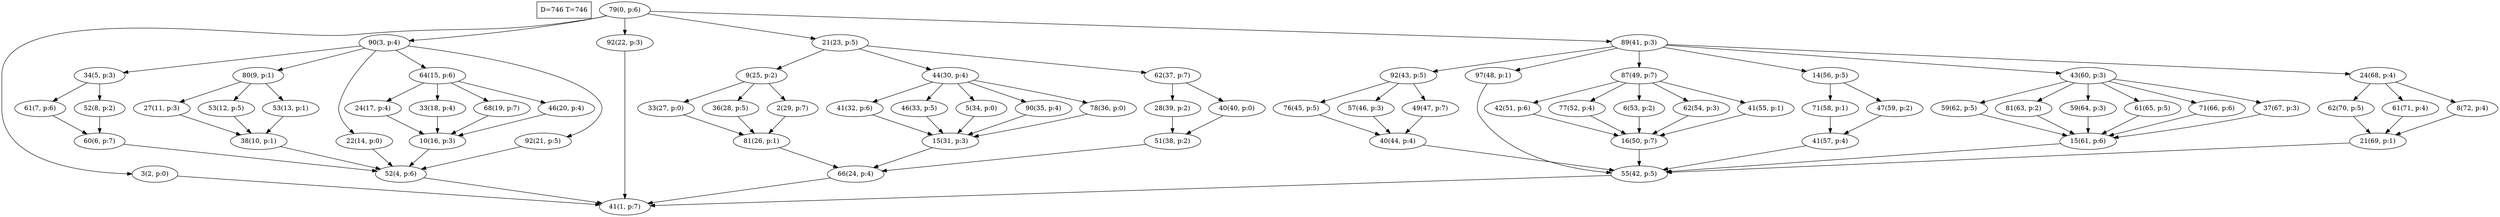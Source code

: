 digraph Task {
i [shape=box, label="D=746 T=746"]; 
0 [label="79(0, p:6)"];
1 [label="41(1, p:7)"];
2 [label="3(2, p:0)"];
3 [label="90(3, p:4)"];
4 [label="52(4, p:6)"];
5 [label="34(5, p:3)"];
6 [label="60(6, p:7)"];
7 [label="61(7, p:6)"];
8 [label="52(8, p:2)"];
9 [label="80(9, p:1)"];
10 [label="38(10, p:1)"];
11 [label="27(11, p:3)"];
12 [label="53(12, p:5)"];
13 [label="53(13, p:1)"];
14 [label="22(14, p:0)"];
15 [label="64(15, p:6)"];
16 [label="10(16, p:3)"];
17 [label="24(17, p:4)"];
18 [label="33(18, p:4)"];
19 [label="68(19, p:7)"];
20 [label="46(20, p:4)"];
21 [label="92(21, p:5)"];
22 [label="92(22, p:3)"];
23 [label="21(23, p:5)"];
24 [label="66(24, p:4)"];
25 [label="9(25, p:2)"];
26 [label="81(26, p:1)"];
27 [label="33(27, p:0)"];
28 [label="36(28, p:5)"];
29 [label="2(29, p:7)"];
30 [label="44(30, p:4)"];
31 [label="15(31, p:3)"];
32 [label="41(32, p:6)"];
33 [label="46(33, p:5)"];
34 [label="5(34, p:0)"];
35 [label="90(35, p:4)"];
36 [label="78(36, p:0)"];
37 [label="62(37, p:7)"];
38 [label="51(38, p:2)"];
39 [label="28(39, p:2)"];
40 [label="40(40, p:0)"];
41 [label="89(41, p:3)"];
42 [label="55(42, p:5)"];
43 [label="92(43, p:5)"];
44 [label="40(44, p:4)"];
45 [label="76(45, p:5)"];
46 [label="57(46, p:3)"];
47 [label="49(47, p:7)"];
48 [label="97(48, p:1)"];
49 [label="87(49, p:7)"];
50 [label="16(50, p:7)"];
51 [label="42(51, p:6)"];
52 [label="77(52, p:4)"];
53 [label="6(53, p:2)"];
54 [label="62(54, p:3)"];
55 [label="41(55, p:1)"];
56 [label="14(56, p:5)"];
57 [label="41(57, p:4)"];
58 [label="71(58, p:1)"];
59 [label="47(59, p:2)"];
60 [label="43(60, p:3)"];
61 [label="15(61, p:6)"];
62 [label="59(62, p:5)"];
63 [label="81(63, p:2)"];
64 [label="59(64, p:3)"];
65 [label="61(65, p:5)"];
66 [label="71(66, p:6)"];
67 [label="37(67, p:3)"];
68 [label="24(68, p:4)"];
69 [label="21(69, p:1)"];
70 [label="62(70, p:5)"];
71 [label="61(71, p:4)"];
72 [label="8(72, p:4)"];
0 -> 2;
0 -> 3;
0 -> 22;
0 -> 23;
0 -> 41;
2 -> 1;
3 -> 5;
3 -> 9;
3 -> 14;
3 -> 15;
3 -> 21;
4 -> 1;
5 -> 7;
5 -> 8;
6 -> 4;
7 -> 6;
8 -> 6;
9 -> 11;
9 -> 12;
9 -> 13;
10 -> 4;
11 -> 10;
12 -> 10;
13 -> 10;
14 -> 4;
15 -> 17;
15 -> 18;
15 -> 19;
15 -> 20;
16 -> 4;
17 -> 16;
18 -> 16;
19 -> 16;
20 -> 16;
21 -> 4;
22 -> 1;
23 -> 25;
23 -> 30;
23 -> 37;
24 -> 1;
25 -> 27;
25 -> 28;
25 -> 29;
26 -> 24;
27 -> 26;
28 -> 26;
29 -> 26;
30 -> 32;
30 -> 33;
30 -> 34;
30 -> 35;
30 -> 36;
31 -> 24;
32 -> 31;
33 -> 31;
34 -> 31;
35 -> 31;
36 -> 31;
37 -> 39;
37 -> 40;
38 -> 24;
39 -> 38;
40 -> 38;
41 -> 43;
41 -> 48;
41 -> 49;
41 -> 56;
41 -> 60;
41 -> 68;
42 -> 1;
43 -> 45;
43 -> 46;
43 -> 47;
44 -> 42;
45 -> 44;
46 -> 44;
47 -> 44;
48 -> 42;
49 -> 51;
49 -> 52;
49 -> 53;
49 -> 54;
49 -> 55;
50 -> 42;
51 -> 50;
52 -> 50;
53 -> 50;
54 -> 50;
55 -> 50;
56 -> 58;
56 -> 59;
57 -> 42;
58 -> 57;
59 -> 57;
60 -> 62;
60 -> 63;
60 -> 64;
60 -> 65;
60 -> 66;
60 -> 67;
61 -> 42;
62 -> 61;
63 -> 61;
64 -> 61;
65 -> 61;
66 -> 61;
67 -> 61;
68 -> 70;
68 -> 71;
68 -> 72;
69 -> 42;
70 -> 69;
71 -> 69;
72 -> 69;
}